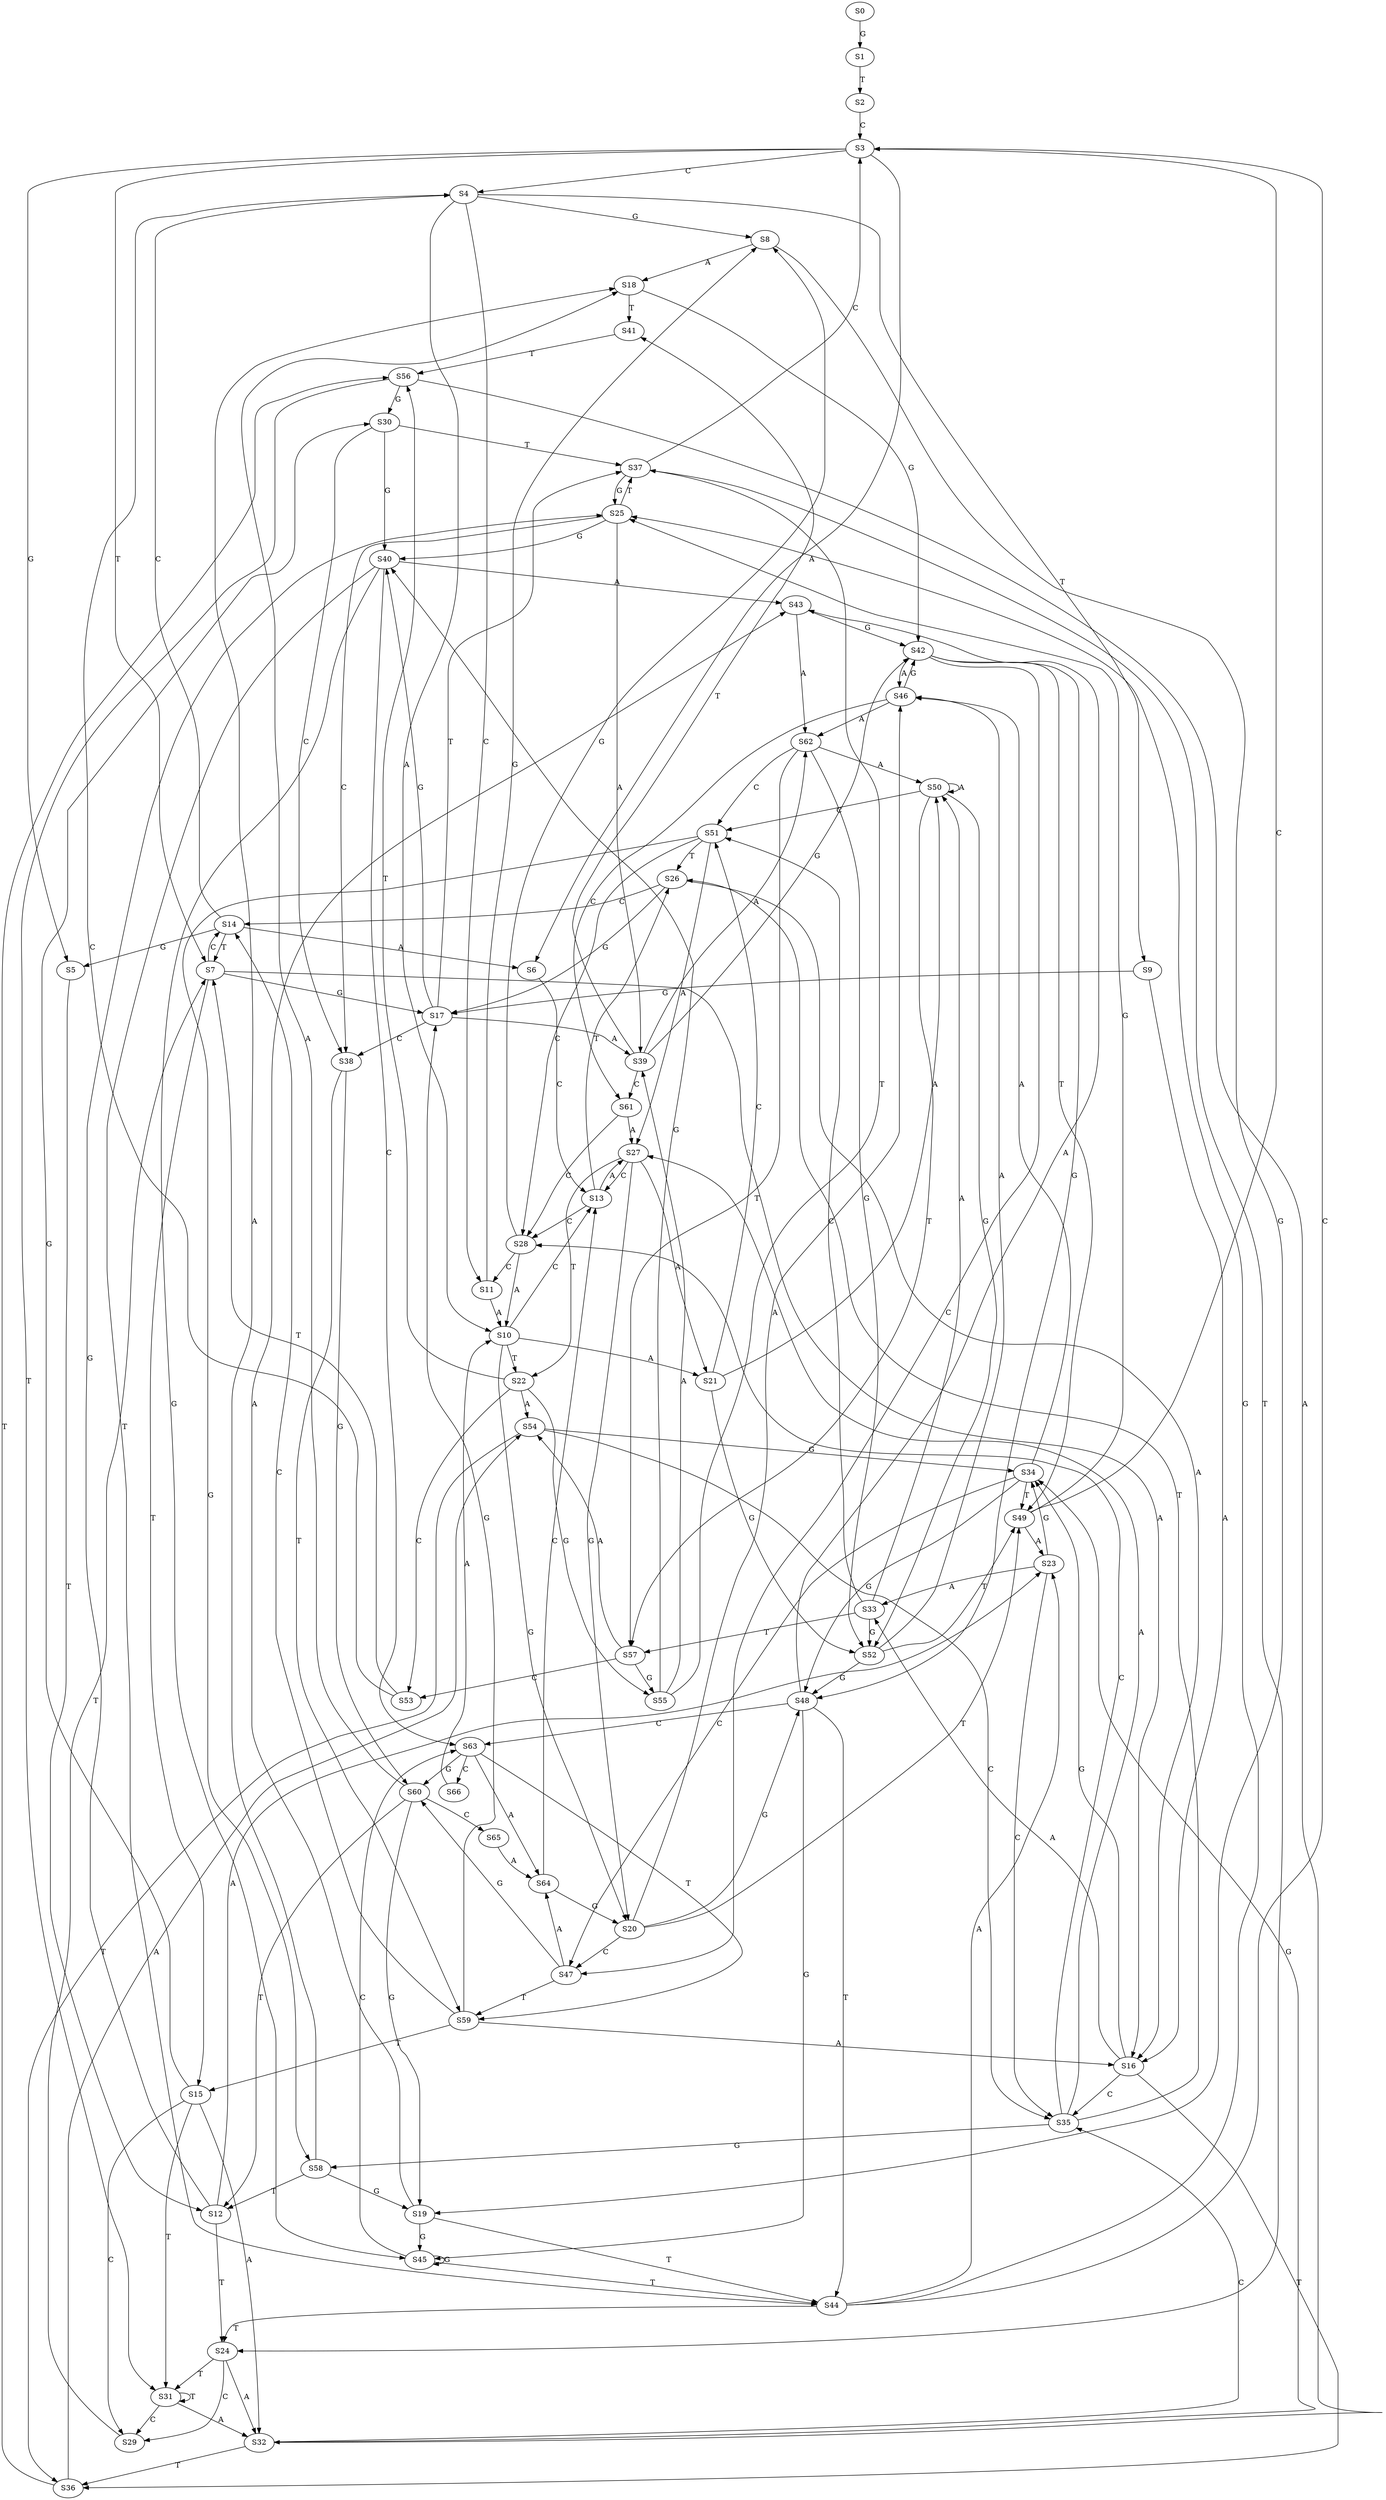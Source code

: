 strict digraph  {
	S0 -> S1 [ label = G ];
	S1 -> S2 [ label = T ];
	S2 -> S3 [ label = C ];
	S3 -> S4 [ label = C ];
	S3 -> S5 [ label = G ];
	S3 -> S6 [ label = A ];
	S3 -> S7 [ label = T ];
	S4 -> S8 [ label = G ];
	S4 -> S9 [ label = T ];
	S4 -> S10 [ label = A ];
	S4 -> S11 [ label = C ];
	S5 -> S12 [ label = T ];
	S6 -> S13 [ label = C ];
	S7 -> S14 [ label = C ];
	S7 -> S15 [ label = T ];
	S7 -> S16 [ label = A ];
	S7 -> S17 [ label = G ];
	S8 -> S18 [ label = A ];
	S8 -> S19 [ label = G ];
	S9 -> S17 [ label = G ];
	S9 -> S16 [ label = A ];
	S10 -> S20 [ label = G ];
	S10 -> S21 [ label = A ];
	S10 -> S13 [ label = C ];
	S10 -> S22 [ label = T ];
	S11 -> S10 [ label = A ];
	S11 -> S8 [ label = G ];
	S12 -> S23 [ label = A ];
	S12 -> S24 [ label = T ];
	S12 -> S25 [ label = G ];
	S13 -> S26 [ label = T ];
	S13 -> S27 [ label = A ];
	S13 -> S28 [ label = C ];
	S14 -> S5 [ label = G ];
	S14 -> S7 [ label = T ];
	S14 -> S4 [ label = C ];
	S14 -> S6 [ label = A ];
	S15 -> S29 [ label = C ];
	S15 -> S30 [ label = G ];
	S15 -> S31 [ label = T ];
	S15 -> S32 [ label = A ];
	S16 -> S33 [ label = A ];
	S16 -> S34 [ label = G ];
	S16 -> S35 [ label = C ];
	S16 -> S36 [ label = T ];
	S17 -> S37 [ label = T ];
	S17 -> S38 [ label = C ];
	S17 -> S39 [ label = A ];
	S17 -> S40 [ label = G ];
	S18 -> S41 [ label = T ];
	S18 -> S42 [ label = G ];
	S19 -> S43 [ label = A ];
	S19 -> S44 [ label = T ];
	S19 -> S45 [ label = G ];
	S20 -> S46 [ label = A ];
	S20 -> S47 [ label = C ];
	S20 -> S48 [ label = G ];
	S20 -> S49 [ label = T ];
	S21 -> S50 [ label = A ];
	S21 -> S51 [ label = C ];
	S21 -> S52 [ label = G ];
	S22 -> S53 [ label = C ];
	S22 -> S54 [ label = A ];
	S22 -> S55 [ label = G ];
	S22 -> S56 [ label = T ];
	S23 -> S34 [ label = G ];
	S23 -> S33 [ label = A ];
	S23 -> S35 [ label = C ];
	S24 -> S31 [ label = T ];
	S24 -> S32 [ label = A ];
	S24 -> S29 [ label = C ];
	S25 -> S40 [ label = G ];
	S25 -> S39 [ label = A ];
	S25 -> S38 [ label = C ];
	S25 -> S37 [ label = T ];
	S26 -> S16 [ label = A ];
	S26 -> S17 [ label = G ];
	S26 -> S14 [ label = C ];
	S27 -> S20 [ label = G ];
	S27 -> S22 [ label = T ];
	S27 -> S13 [ label = C ];
	S27 -> S21 [ label = A ];
	S28 -> S10 [ label = A ];
	S28 -> S8 [ label = G ];
	S28 -> S11 [ label = C ];
	S29 -> S7 [ label = T ];
	S30 -> S40 [ label = G ];
	S30 -> S38 [ label = C ];
	S30 -> S37 [ label = T ];
	S31 -> S32 [ label = A ];
	S31 -> S29 [ label = C ];
	S31 -> S31 [ label = T ];
	S32 -> S35 [ label = C ];
	S32 -> S34 [ label = G ];
	S32 -> S36 [ label = T ];
	S33 -> S57 [ label = T ];
	S33 -> S50 [ label = A ];
	S33 -> S52 [ label = G ];
	S33 -> S51 [ label = C ];
	S34 -> S46 [ label = A ];
	S34 -> S49 [ label = T ];
	S34 -> S47 [ label = C ];
	S34 -> S48 [ label = G ];
	S35 -> S27 [ label = A ];
	S35 -> S26 [ label = T ];
	S35 -> S28 [ label = C ];
	S35 -> S58 [ label = G ];
	S36 -> S56 [ label = T ];
	S36 -> S54 [ label = A ];
	S37 -> S25 [ label = G ];
	S37 -> S24 [ label = T ];
	S37 -> S3 [ label = C ];
	S38 -> S59 [ label = T ];
	S38 -> S60 [ label = G ];
	S39 -> S42 [ label = G ];
	S39 -> S41 [ label = T ];
	S39 -> S61 [ label = C ];
	S39 -> S62 [ label = A ];
	S40 -> S63 [ label = C ];
	S40 -> S44 [ label = T ];
	S40 -> S45 [ label = G ];
	S40 -> S43 [ label = A ];
	S41 -> S56 [ label = T ];
	S42 -> S49 [ label = T ];
	S42 -> S47 [ label = C ];
	S42 -> S46 [ label = A ];
	S42 -> S48 [ label = G ];
	S43 -> S42 [ label = G ];
	S43 -> S62 [ label = A ];
	S44 -> S3 [ label = C ];
	S44 -> S23 [ label = A ];
	S44 -> S25 [ label = G ];
	S44 -> S24 [ label = T ];
	S45 -> S44 [ label = T ];
	S45 -> S45 [ label = G ];
	S45 -> S63 [ label = C ];
	S46 -> S62 [ label = A ];
	S46 -> S61 [ label = C ];
	S46 -> S42 [ label = G ];
	S47 -> S60 [ label = G ];
	S47 -> S64 [ label = A ];
	S47 -> S59 [ label = T ];
	S48 -> S43 [ label = A ];
	S48 -> S44 [ label = T ];
	S48 -> S45 [ label = G ];
	S48 -> S63 [ label = C ];
	S49 -> S25 [ label = G ];
	S49 -> S23 [ label = A ];
	S49 -> S3 [ label = C ];
	S50 -> S57 [ label = T ];
	S50 -> S52 [ label = G ];
	S50 -> S50 [ label = A ];
	S50 -> S51 [ label = C ];
	S51 -> S28 [ label = C ];
	S51 -> S58 [ label = G ];
	S51 -> S26 [ label = T ];
	S51 -> S27 [ label = A ];
	S52 -> S48 [ label = G ];
	S52 -> S49 [ label = T ];
	S52 -> S46 [ label = A ];
	S53 -> S4 [ label = C ];
	S53 -> S7 [ label = T ];
	S54 -> S34 [ label = G ];
	S54 -> S35 [ label = C ];
	S54 -> S36 [ label = T ];
	S55 -> S40 [ label = G ];
	S55 -> S39 [ label = A ];
	S55 -> S37 [ label = T ];
	S56 -> S30 [ label = G ];
	S56 -> S31 [ label = T ];
	S56 -> S32 [ label = A ];
	S57 -> S54 [ label = A ];
	S57 -> S55 [ label = G ];
	S57 -> S53 [ label = C ];
	S58 -> S18 [ label = A ];
	S58 -> S12 [ label = T ];
	S58 -> S19 [ label = G ];
	S59 -> S14 [ label = C ];
	S59 -> S16 [ label = A ];
	S59 -> S15 [ label = T ];
	S59 -> S17 [ label = G ];
	S60 -> S12 [ label = T ];
	S60 -> S19 [ label = G ];
	S60 -> S18 [ label = A ];
	S60 -> S65 [ label = C ];
	S61 -> S27 [ label = A ];
	S61 -> S28 [ label = C ];
	S62 -> S52 [ label = G ];
	S62 -> S50 [ label = A ];
	S62 -> S51 [ label = C ];
	S62 -> S57 [ label = T ];
	S63 -> S59 [ label = T ];
	S63 -> S64 [ label = A ];
	S63 -> S66 [ label = C ];
	S63 -> S60 [ label = G ];
	S64 -> S13 [ label = C ];
	S64 -> S20 [ label = G ];
	S65 -> S64 [ label = A ];
	S66 -> S10 [ label = A ];
}
